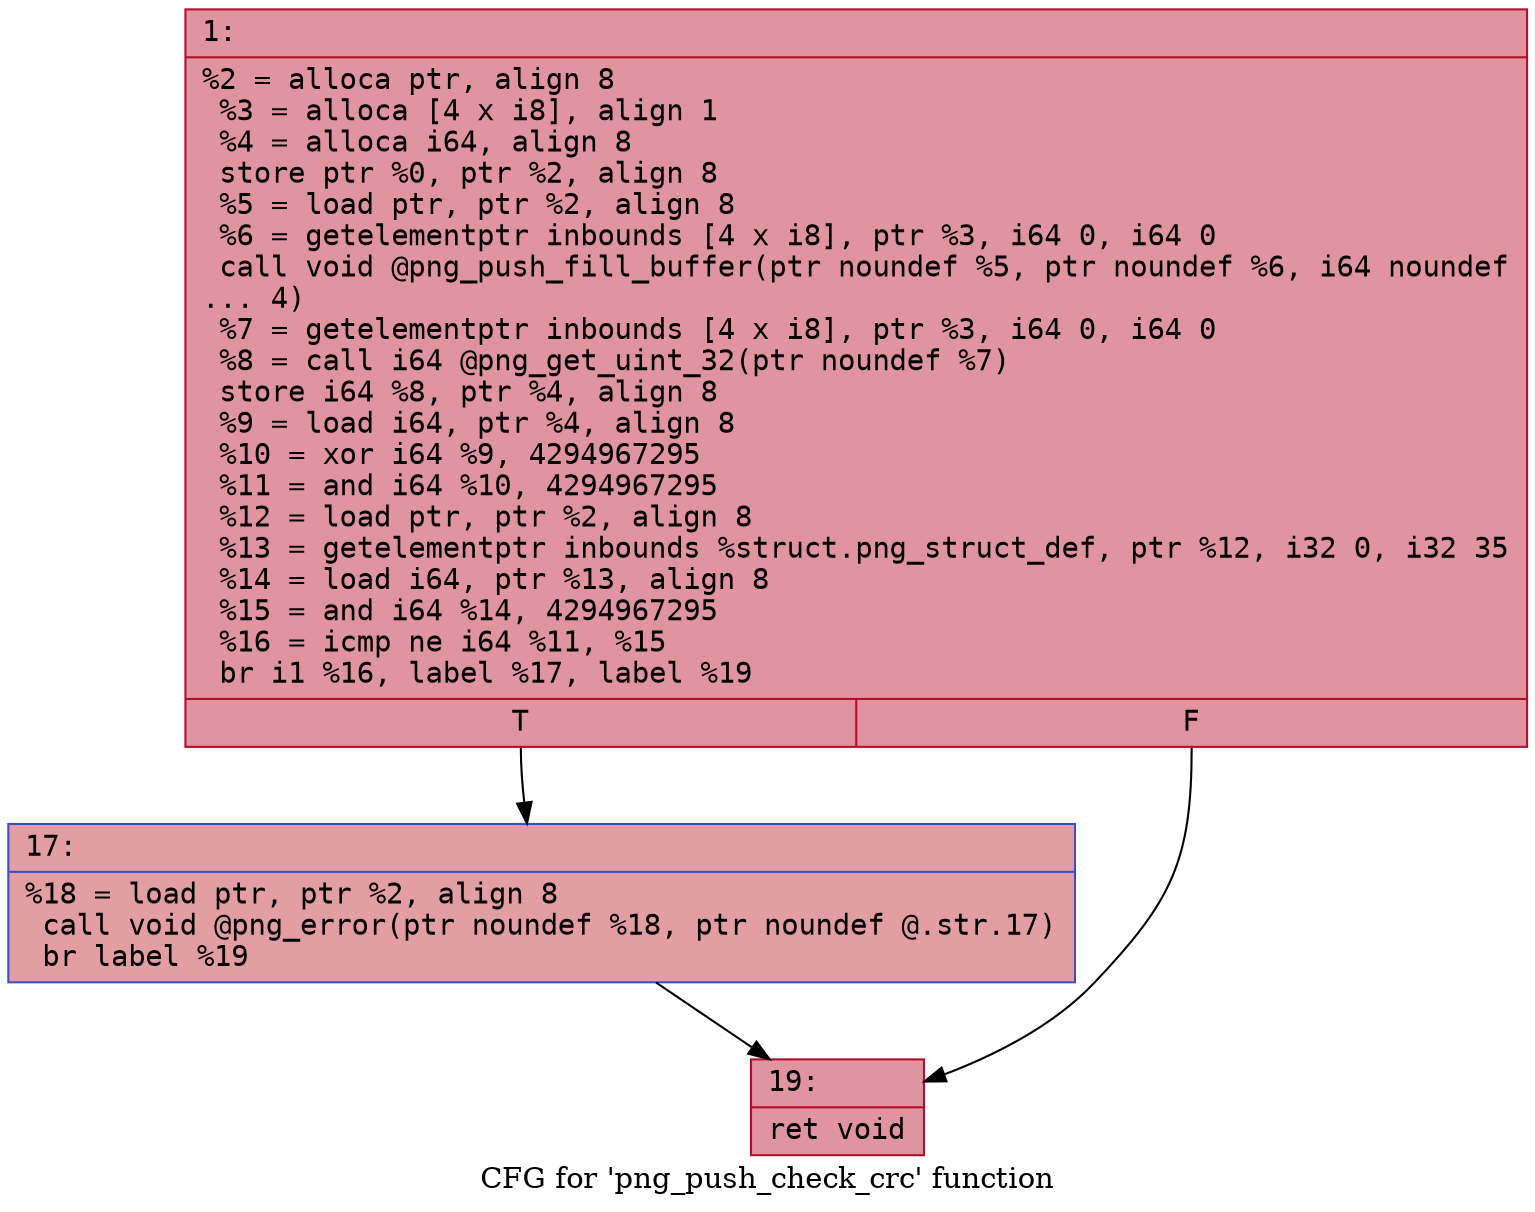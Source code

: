digraph "CFG for 'png_push_check_crc' function" {
	label="CFG for 'png_push_check_crc' function";

	Node0x6000037e5e50 [shape=record,color="#b70d28ff", style=filled, fillcolor="#b70d2870" fontname="Courier",label="{1:\l|  %2 = alloca ptr, align 8\l  %3 = alloca [4 x i8], align 1\l  %4 = alloca i64, align 8\l  store ptr %0, ptr %2, align 8\l  %5 = load ptr, ptr %2, align 8\l  %6 = getelementptr inbounds [4 x i8], ptr %3, i64 0, i64 0\l  call void @png_push_fill_buffer(ptr noundef %5, ptr noundef %6, i64 noundef\l... 4)\l  %7 = getelementptr inbounds [4 x i8], ptr %3, i64 0, i64 0\l  %8 = call i64 @png_get_uint_32(ptr noundef %7)\l  store i64 %8, ptr %4, align 8\l  %9 = load i64, ptr %4, align 8\l  %10 = xor i64 %9, 4294967295\l  %11 = and i64 %10, 4294967295\l  %12 = load ptr, ptr %2, align 8\l  %13 = getelementptr inbounds %struct.png_struct_def, ptr %12, i32 0, i32 35\l  %14 = load i64, ptr %13, align 8\l  %15 = and i64 %14, 4294967295\l  %16 = icmp ne i64 %11, %15\l  br i1 %16, label %17, label %19\l|{<s0>T|<s1>F}}"];
	Node0x6000037e5e50:s0 -> Node0x6000037e5ea0[tooltip="1 -> 17\nProbability 50.00%" ];
	Node0x6000037e5e50:s1 -> Node0x6000037e5ef0[tooltip="1 -> 19\nProbability 50.00%" ];
	Node0x6000037e5ea0 [shape=record,color="#3d50c3ff", style=filled, fillcolor="#be242e70" fontname="Courier",label="{17:\l|  %18 = load ptr, ptr %2, align 8\l  call void @png_error(ptr noundef %18, ptr noundef @.str.17)\l  br label %19\l}"];
	Node0x6000037e5ea0 -> Node0x6000037e5ef0[tooltip="17 -> 19\nProbability 100.00%" ];
	Node0x6000037e5ef0 [shape=record,color="#b70d28ff", style=filled, fillcolor="#b70d2870" fontname="Courier",label="{19:\l|  ret void\l}"];
}
